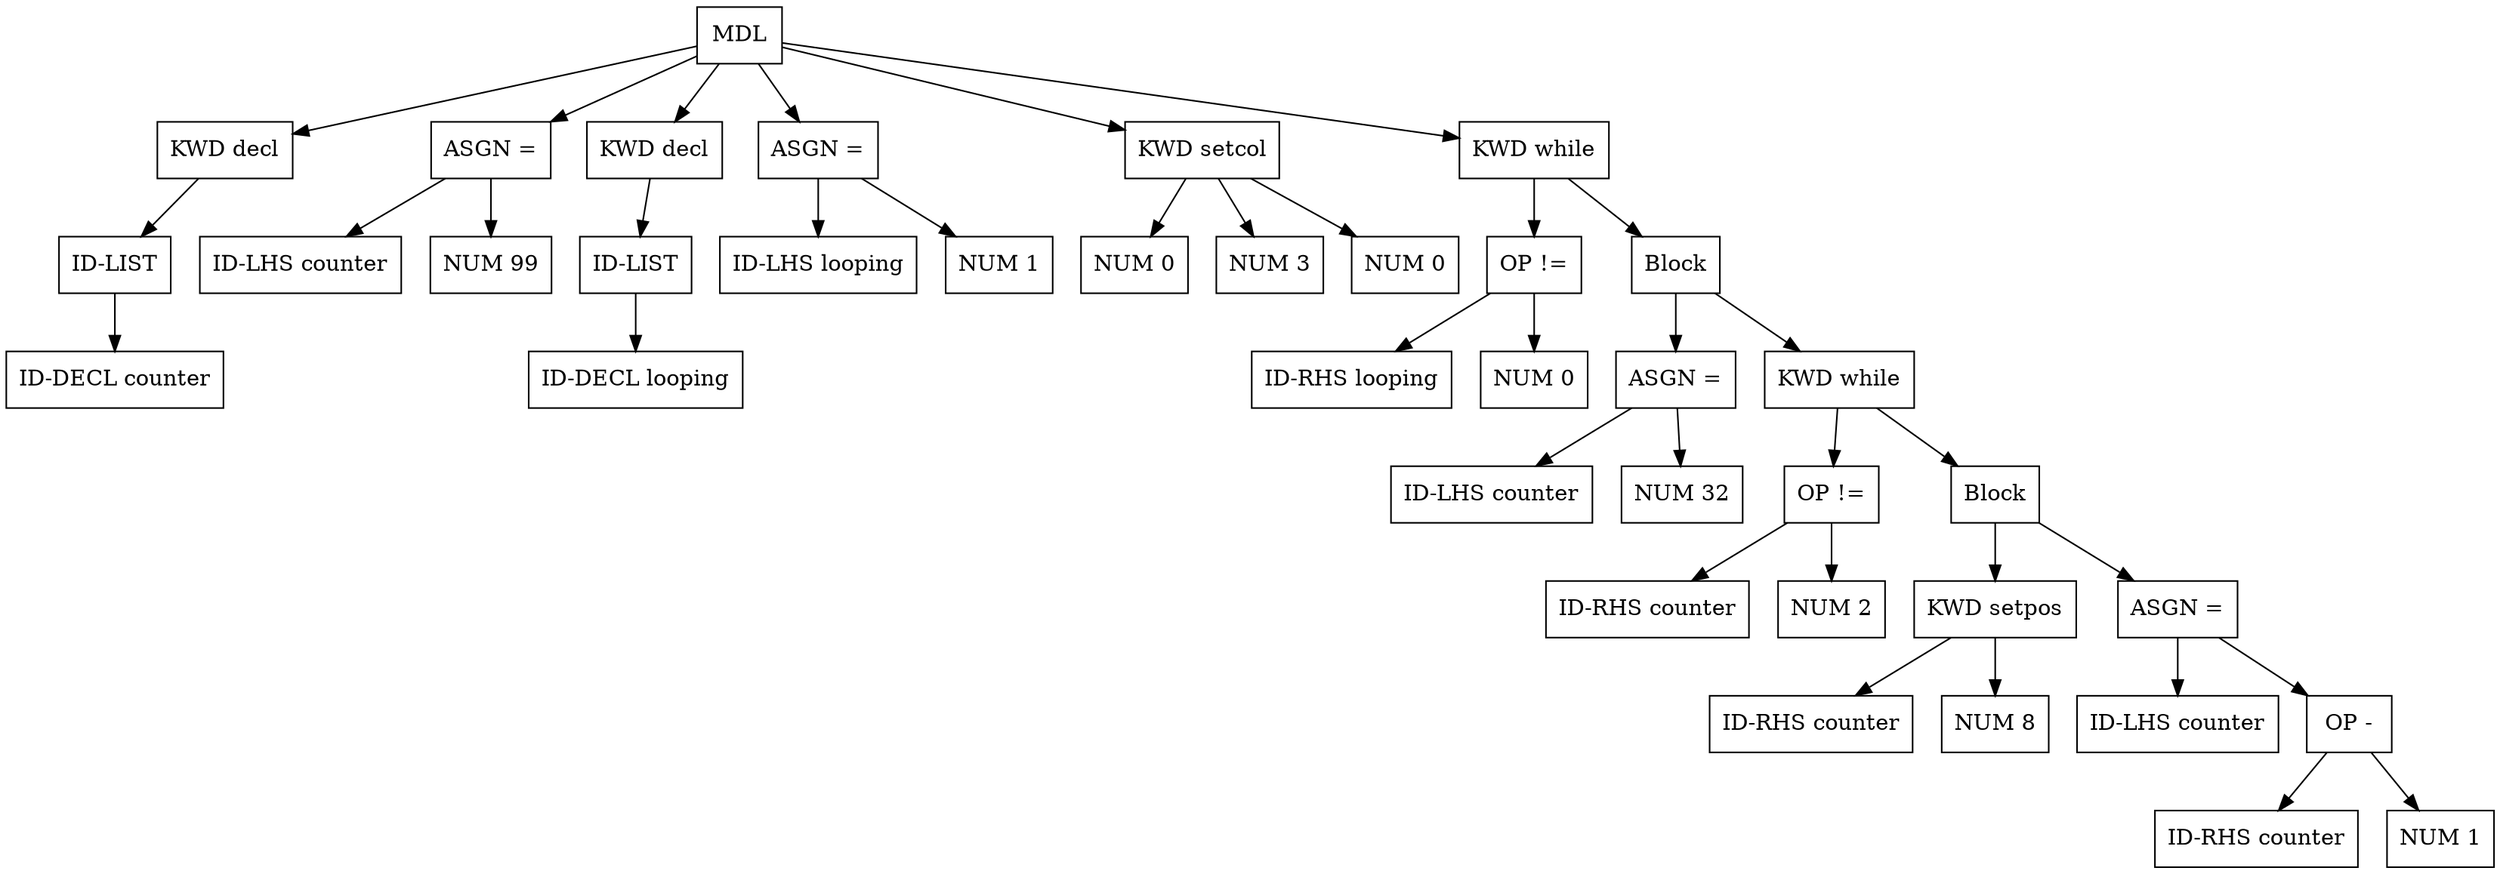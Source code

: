 digraph G {
node [shape = circle];
node144 [ uuid = "55f9d629-dc30-4f15-ac97-be06d54197c2" shape = "record" label = "MDL " ];
node145 [ uuid = "02f572eb-9b36-4caa-a714-76f695a7aa53" shape = "record" label = "KWD decl" ];
node146 [ uuid = "4db194dc-2138-4bcc-b5ca-e27ba9521480" shape = "record" label = "ID-LIST " ];
node147 [ uuid = "7d587cfe-148d-43ab-b3fa-0ef5f5fdf3a7" shape = "record" label = "ID-DECL counter" ];
node146 -> node147;
node145 -> node146;
node144 -> node145;
node149 [ uuid = "daab1c43-c860-4f0d-99d6-f5b4542ace1a" shape = "record" label = "ASGN =" ];
node148 [ uuid = "7fb5120b-dbf0-42a2-ba86-6f33bffd069f" shape = "record" label = "ID-LHS counter" ];
node149 -> node148;
node150 [ uuid = "98f32db2-728c-4f9a-9f91-70fdde1c3ab0" shape = "record" label = "NUM 99" ];
node149 -> node150;
node144 -> node149;
node151 [ uuid = "305393a8-9267-4774-bab2-8014c0f9d871" shape = "record" label = "KWD decl" ];
node152 [ uuid = "bb27be67-4efe-4d3b-9422-d98cf27cb4f3" shape = "record" label = "ID-LIST " ];
node153 [ uuid = "6d6a6e88-a07f-45d7-bc4c-2097c8243053" shape = "record" label = "ID-DECL looping" ];
node152 -> node153;
node151 -> node152;
node144 -> node151;
node155 [ uuid = "9881aefe-c588-47ee-8a70-4842ebf4c40a" shape = "record" label = "ASGN =" ];
node154 [ uuid = "386838bc-86b6-4cbd-9f78-f6cb92643f58" shape = "record" label = "ID-LHS looping" ];
node155 -> node154;
node156 [ uuid = "0ea198a9-868c-4184-87e0-5e3f8855091e" shape = "record" label = "NUM 1" ];
node155 -> node156;
node144 -> node155;
node157 [ uuid = "9ba19219-449c-4947-bca3-66f4d0b7cafb" shape = "record" label = "KWD setcol" ];
node158 [ uuid = "10a37cb1-f264-4e33-ba0f-21c4ae6389c3" shape = "record" label = "NUM 0" ];
node157 -> node158;
node159 [ uuid = "04706e57-0f34-4fcf-938e-89e52cae40d3" shape = "record" label = "NUM 3" ];
node157 -> node159;
node160 [ uuid = "caaec831-5b5b-4a80-a1d2-692decc54a1c" shape = "record" label = "NUM 0" ];
node157 -> node160;
node144 -> node157;
node161 [ uuid = "3cdce1f8-ec0d-4e30-a357-a67efadacd46" shape = "record" label = "KWD while" ];
node163 [ uuid = "8fc5cc04-0c4d-43f4-a520-5e55960b52c7" shape = "record" label = "OP !=" ];
node162 [ uuid = "b186ec40-f39c-4722-bbba-c87ea4616895" shape = "record" label = "ID-RHS looping" ];
node163 -> node162;
node164 [ uuid = "6e3b9d43-78e4-4263-a59e-92970bddc20e" shape = "record" label = "NUM 0" ];
node163 -> node164;
node161 -> node163;
node165 [ uuid = "8ff334aa-de56-4126-97ba-f9878fa28f06" shape = "record" label = "Block " ];
node167 [ uuid = "12d4e8c4-e58e-4c44-a27d-7887dd58c0a8" shape = "record" label = "ASGN =" ];
node166 [ uuid = "5f4be144-223d-45cd-8d1b-59fc15a04b2c" shape = "record" label = "ID-LHS counter" ];
node167 -> node166;
node168 [ uuid = "caa2397a-5e8e-411a-8c59-3fb130f02210" shape = "record" label = "NUM 32" ];
node167 -> node168;
node165 -> node167;
node169 [ uuid = "e54d9fe8-c586-4590-bb71-b98b82393dfc" shape = "record" label = "KWD while" ];
node171 [ uuid = "1ef6b229-3dc0-44f3-9a1c-91be04b010eb" shape = "record" label = "OP !=" ];
node170 [ uuid = "383874c6-c23f-4eca-9ebf-457a883b6b35" shape = "record" label = "ID-RHS counter" ];
node171 -> node170;
node172 [ uuid = "327e4f82-c0f4-452d-b349-a9c6871d460e" shape = "record" label = "NUM 2" ];
node171 -> node172;
node169 -> node171;
node173 [ uuid = "782bc6aa-098f-4034-a00c-b09c88a63e37" shape = "record" label = "Block " ];
node174 [ uuid = "a7300d01-23ed-4bff-91b0-5950ca7ed589" shape = "record" label = "KWD setpos" ];
node175 [ uuid = "56a6ec9f-7589-4dd1-9e42-08f0d687211b" shape = "record" label = "ID-RHS counter" ];
node174 -> node175;
node176 [ uuid = "712e64e8-52ce-4170-a7fe-9a7f976fe8fb" shape = "record" label = "NUM 8" ];
node174 -> node176;
node173 -> node174;
node178 [ uuid = "00729800-68a5-4491-897d-6b67cc5827c4" shape = "record" label = "ASGN =" ];
node177 [ uuid = "a1524a58-723c-4454-8120-9aafdb004267" shape = "record" label = "ID-LHS counter" ];
node178 -> node177;
node180 [ uuid = "12ebf46c-4e46-44a6-9460-836d5340aa01" shape = "record" label = "OP -" ];
node179 [ uuid = "37fe3bd1-1f83-48c8-806c-a71f4e3c4071" shape = "record" label = "ID-RHS counter" ];
node180 -> node179;
node181 [ uuid = "90cec424-bfa1-44c2-ac9e-ecd623000a67" shape = "record" label = "NUM 1" ];
node180 -> node181;
node178 -> node180;
node173 -> node178;
node169 -> node173;
node165 -> node169;
node161 -> node165;
node144 -> node161;
}
